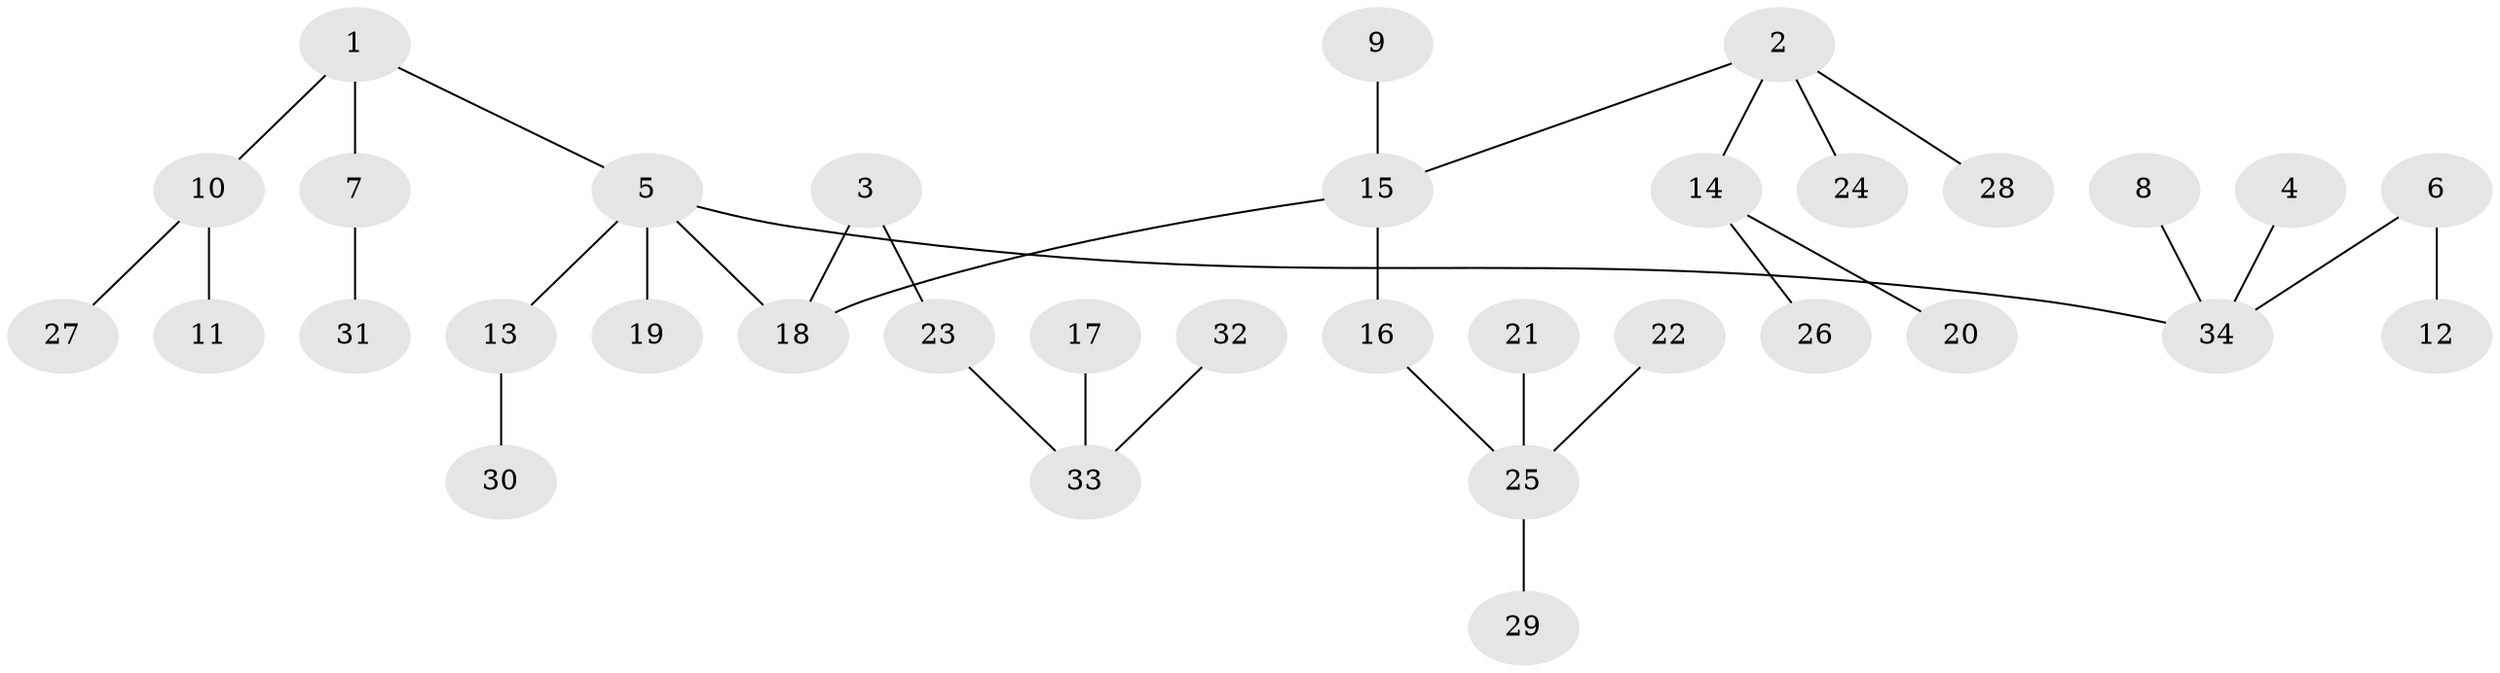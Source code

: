 // original degree distribution, {4: 0.05970149253731343, 3: 0.16417910447761194, 6: 0.029850746268656716, 2: 0.2537313432835821, 1: 0.47761194029850745, 5: 0.014925373134328358}
// Generated by graph-tools (version 1.1) at 2025/45/03/06/25 01:45:10]
// undirected, 34 vertices, 33 edges
graph export_dot {
graph [start="1"]
  node [color=gray90,style=filled];
  1;
  2;
  3;
  4;
  5;
  6;
  7;
  8;
  9;
  10;
  11;
  12;
  13;
  14;
  15;
  16;
  17;
  18;
  19;
  20;
  21;
  22;
  23;
  24;
  25;
  26;
  27;
  28;
  29;
  30;
  31;
  32;
  33;
  34;
  1 -- 5 [weight=1.0];
  1 -- 7 [weight=1.0];
  1 -- 10 [weight=1.0];
  2 -- 14 [weight=1.0];
  2 -- 15 [weight=1.0];
  2 -- 24 [weight=1.0];
  2 -- 28 [weight=1.0];
  3 -- 18 [weight=1.0];
  3 -- 23 [weight=1.0];
  4 -- 34 [weight=1.0];
  5 -- 13 [weight=1.0];
  5 -- 18 [weight=1.0];
  5 -- 19 [weight=1.0];
  5 -- 34 [weight=1.0];
  6 -- 12 [weight=1.0];
  6 -- 34 [weight=1.0];
  7 -- 31 [weight=1.0];
  8 -- 34 [weight=1.0];
  9 -- 15 [weight=1.0];
  10 -- 11 [weight=1.0];
  10 -- 27 [weight=1.0];
  13 -- 30 [weight=1.0];
  14 -- 20 [weight=1.0];
  14 -- 26 [weight=1.0];
  15 -- 16 [weight=1.0];
  15 -- 18 [weight=1.0];
  16 -- 25 [weight=1.0];
  17 -- 33 [weight=1.0];
  21 -- 25 [weight=1.0];
  22 -- 25 [weight=1.0];
  23 -- 33 [weight=1.0];
  25 -- 29 [weight=1.0];
  32 -- 33 [weight=1.0];
}
